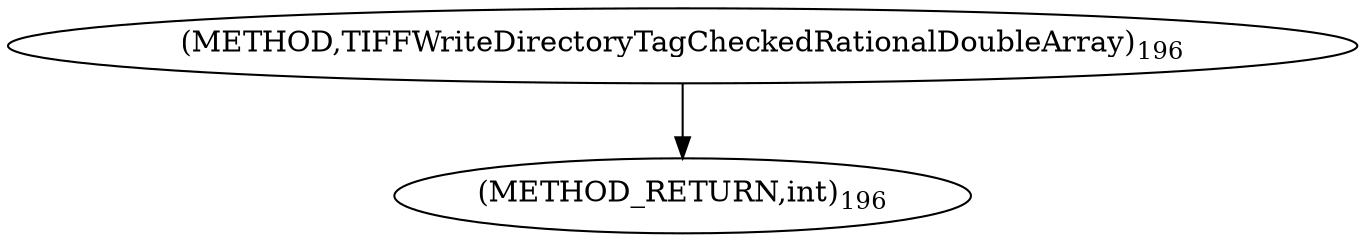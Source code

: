 digraph "TIFFWriteDirectoryTagCheckedRationalDoubleArray" {  
"64307" [label = <(METHOD,TIFFWriteDirectoryTagCheckedRationalDoubleArray)<SUB>196</SUB>> ]
"64314" [label = <(METHOD_RETURN,int)<SUB>196</SUB>> ]
  "64307" -> "64314" 
}
